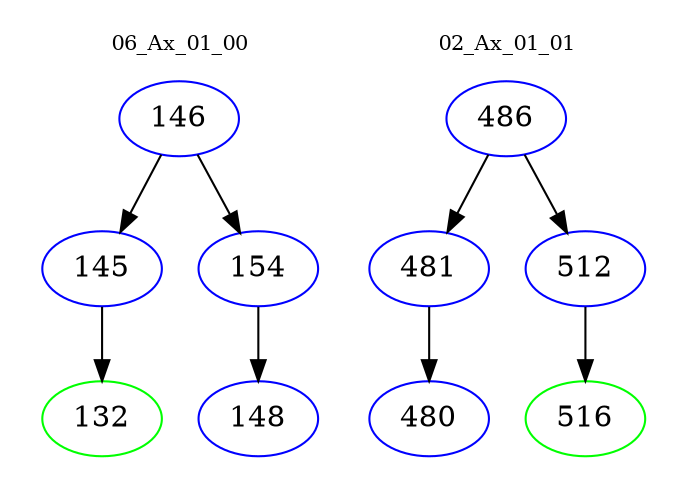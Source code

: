 digraph{
subgraph cluster_0 {
color = white
label = "06_Ax_01_00";
fontsize=10;
T0_146 [label="146", color="blue"]
T0_146 -> T0_145 [color="black"]
T0_145 [label="145", color="blue"]
T0_145 -> T0_132 [color="black"]
T0_132 [label="132", color="green"]
T0_146 -> T0_154 [color="black"]
T0_154 [label="154", color="blue"]
T0_154 -> T0_148 [color="black"]
T0_148 [label="148", color="blue"]
}
subgraph cluster_1 {
color = white
label = "02_Ax_01_01";
fontsize=10;
T1_486 [label="486", color="blue"]
T1_486 -> T1_481 [color="black"]
T1_481 [label="481", color="blue"]
T1_481 -> T1_480 [color="black"]
T1_480 [label="480", color="blue"]
T1_486 -> T1_512 [color="black"]
T1_512 [label="512", color="blue"]
T1_512 -> T1_516 [color="black"]
T1_516 [label="516", color="green"]
}
}
